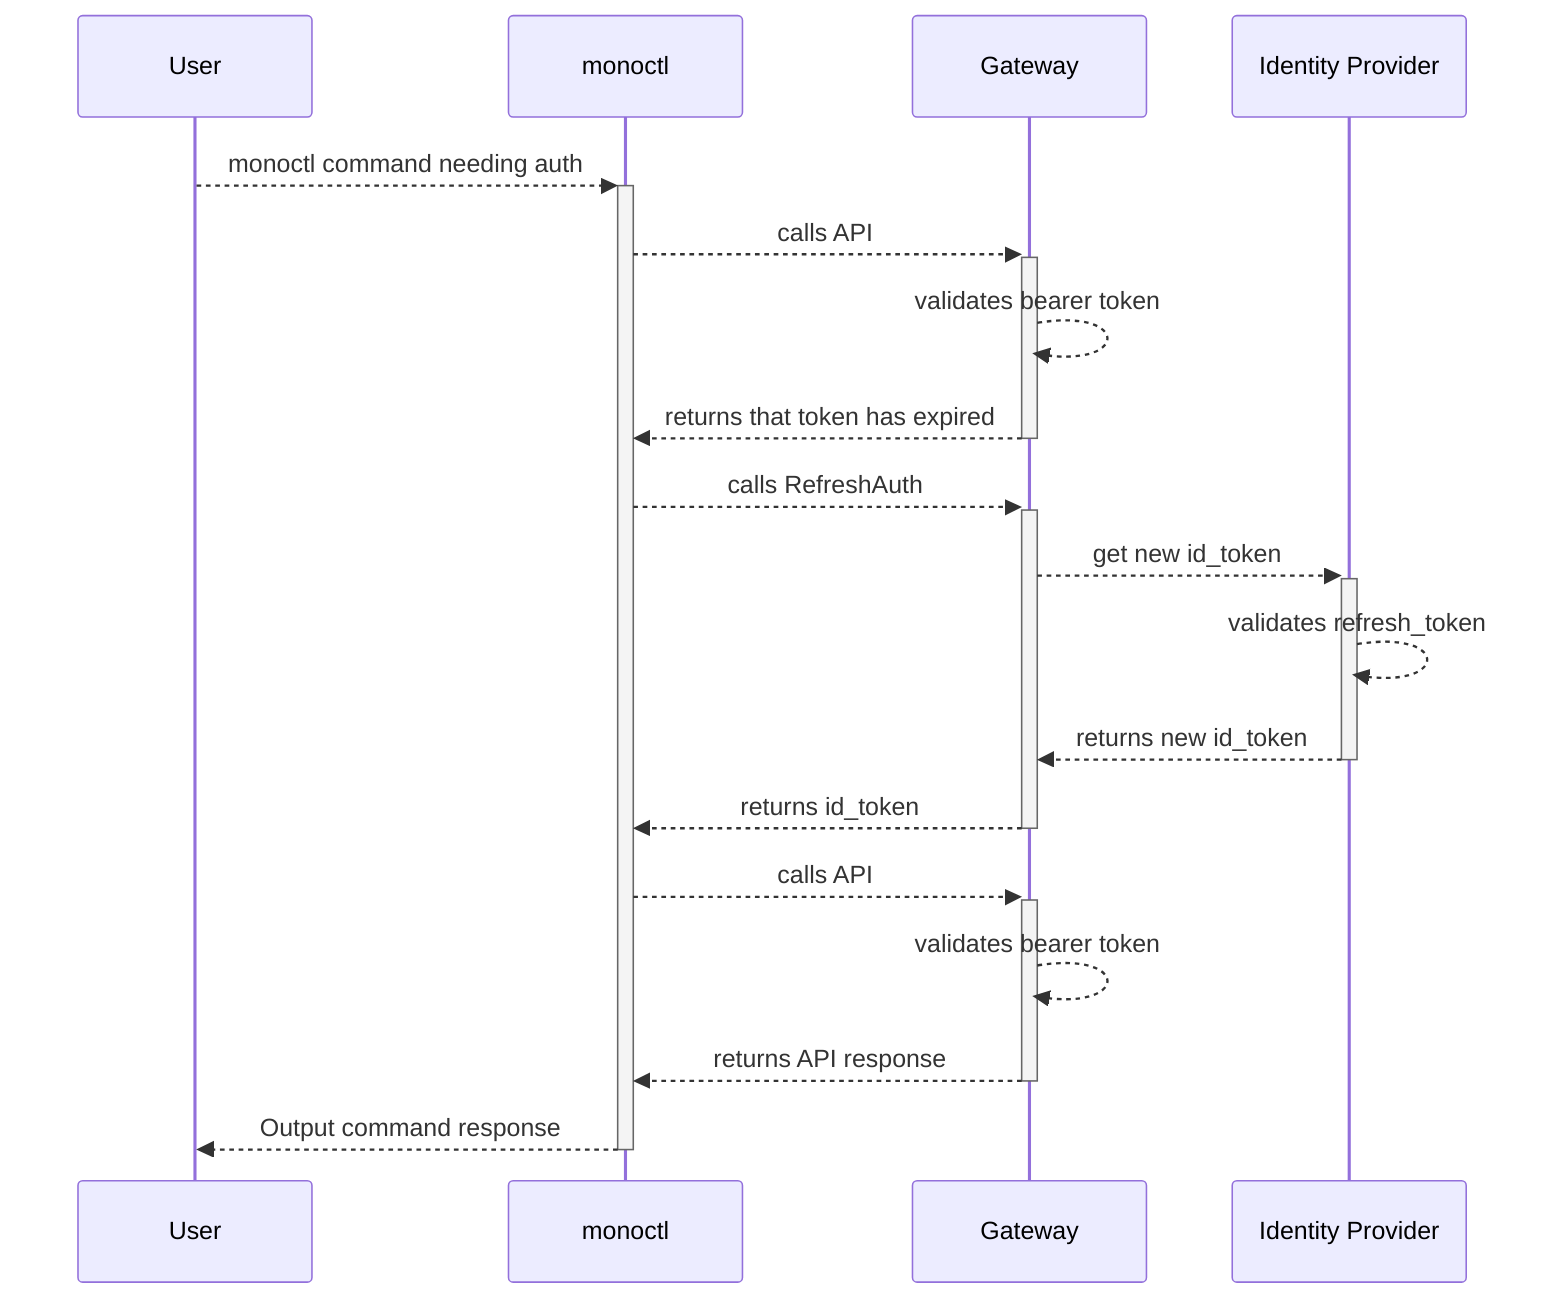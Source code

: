 sequenceDiagram
    participant U as User
    participant M as monoctl
    participant G as Gateway
    participant I as Identity Provider
    U-->>+M: monoctl command needing auth
    M-->>+G: calls API
    G-->>G: validates bearer token
    G-->>-M: returns that token has expired
    M-->>+G: calls RefreshAuth
    G-->>+I: get new id_token
    I-->>I: validates refresh_token
    I-->>-G: returns new id_token
    G-->>-M: returns id_token
    M-->>+G: calls API
    G-->>G: validates bearer token
    G-->>-M: returns API response
    M-->>-U: Output command response